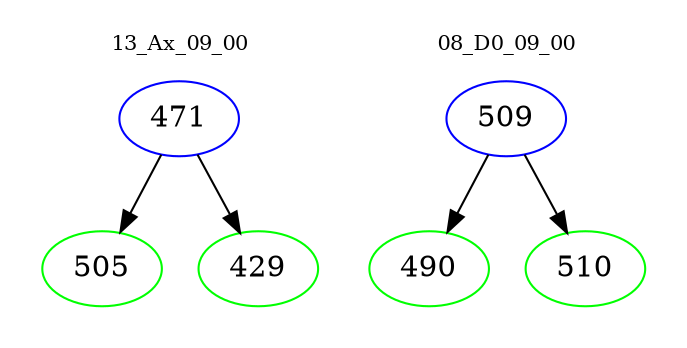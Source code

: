 digraph{
subgraph cluster_0 {
color = white
label = "13_Ax_09_00";
fontsize=10;
T0_471 [label="471", color="blue"]
T0_471 -> T0_505 [color="black"]
T0_505 [label="505", color="green"]
T0_471 -> T0_429 [color="black"]
T0_429 [label="429", color="green"]
}
subgraph cluster_1 {
color = white
label = "08_D0_09_00";
fontsize=10;
T1_509 [label="509", color="blue"]
T1_509 -> T1_490 [color="black"]
T1_490 [label="490", color="green"]
T1_509 -> T1_510 [color="black"]
T1_510 [label="510", color="green"]
}
}
